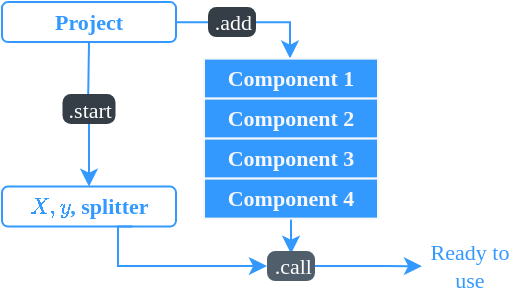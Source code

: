 <mxfile version="20.3.0" type="device"><diagram id="HqjV_JtygVL-LfBDEGFd" name="Page-1"><mxGraphModel dx="-25" dy="491" grid="0" gridSize="10" guides="1" tooltips="1" connect="1" arrows="1" fold="1" page="1" pageScale="1" pageWidth="850" pageHeight="1100" math="1" shadow="0"><root><mxCell id="0"/><mxCell id="1" parent="0"/><mxCell id="ZPYV7PUIlgwN5Ay8kJ_A-8" value="" style="edgeStyle=orthogonalEdgeStyle;rounded=0;orthogonalLoop=1;jettySize=auto;html=1;entryX=0.499;entryY=0.031;entryDx=0;entryDy=0;entryPerimeter=0;strokeColor=#3399FF;" parent="1" source="ZPYV7PUIlgwN5Ay8kJ_A-2" target="ZPYV7PUIlgwN5Ay8kJ_A-3" edge="1"><mxGeometry relative="1" as="geometry"><Array as="points"><mxPoint x="1026" y="168.31"/><mxPoint x="1026" y="186.31"/><mxPoint x="1026" y="186.31"/></Array></mxGeometry></mxCell><mxCell id="ZPYV7PUIlgwN5Ay8kJ_A-2" value="Project" style="rounded=1;whiteSpace=wrap;html=1;align=center;fontStyle=1;fillColor=none;strokeColor=#3399FF;fontFamily=Calibri;fontSize=11;fontColor=#3399FF;" parent="1" vertex="1"><mxGeometry x="882" y="158.06" width="87" height="20" as="geometry"/></mxCell><mxCell id="ZPYV7PUIlgwN5Ay8kJ_A-3" value="Component 1" style="rounded=0;whiteSpace=wrap;html=1;align=center;fontStyle=1;fillColor=#3399FF;strokeColor=#F7F7F7;fontFamily=Calibri;fontSize=11;fontColor=#F7F7F7;" parent="1" vertex="1"><mxGeometry x="983" y="186.31" width="87" height="20" as="geometry"/></mxCell><mxCell id="ZPYV7PUIlgwN5Ay8kJ_A-4" value="Component 2" style="rounded=0;whiteSpace=wrap;html=1;align=center;fontStyle=1;fillColor=#3399FF;strokeColor=#F7F7F7;fontFamily=Calibri;fontSize=11;fontColor=#F7F7F7;" parent="1" vertex="1"><mxGeometry x="983" y="206.31" width="87" height="20" as="geometry"/></mxCell><mxCell id="ZPYV7PUIlgwN5Ay8kJ_A-5" value="Component 3" style="rounded=0;whiteSpace=wrap;html=1;align=center;fontStyle=1;fillColor=#3399FF;strokeColor=#F7F7F7;fontFamily=Calibri;fontSize=11;fontColor=#F7F7F7;" parent="1" vertex="1"><mxGeometry x="983" y="226.31" width="87" height="20" as="geometry"/></mxCell><mxCell id="ZPYV7PUIlgwN5Ay8kJ_A-19" value="" style="edgeStyle=elbowEdgeStyle;rounded=0;orthogonalLoop=1;jettySize=auto;html=1;strokeColor=#3399FF;entryX=0.496;entryY=0.087;entryDx=0;entryDy=0;entryPerimeter=0;" parent="1" source="ZPYV7PUIlgwN5Ay8kJ_A-6" target="ZPYV7PUIlgwN5Ay8kJ_A-15" edge="1"><mxGeometry relative="1" as="geometry"><mxPoint x="1026.56" y="326.31" as="targetPoint"/></mxGeometry></mxCell><mxCell id="ZPYV7PUIlgwN5Ay8kJ_A-6" value="Component 4" style="rounded=0;whiteSpace=wrap;html=1;align=center;fontStyle=1;fillColor=#3399FF;strokeColor=#F7F7F7;fontFamily=Calibri;fontSize=11;fontColor=#F7F7F7;" parent="1" vertex="1"><mxGeometry x="983" y="246.31" width="87" height="20" as="geometry"/></mxCell><mxCell id="ZPYV7PUIlgwN5Ay8kJ_A-9" value=".add" style="text;whiteSpace=wrap;html=1;align=right;verticalAlign=middle;fillColor=#353E47;fontColor=#ffffff;fontFamily=Calibri;fontSize=11;rounded=1;arcSize=28;" parent="1" vertex="1"><mxGeometry x="985" y="160.56" width="24" height="15" as="geometry"/></mxCell><mxCell id="ZPYV7PUIlgwN5Ay8kJ_A-12" value="" style="endArrow=classic;html=1;rounded=0;strokeColor=#3399FF;exitX=0.5;exitY=1;exitDx=0;exitDy=0;edgeStyle=elbowEdgeStyle;entryX=0;entryY=0.5;entryDx=0;entryDy=0;" parent="1" source="ZPYV7PUIlgwN5Ay8kJ_A-2" target="ZPYV7PUIlgwN5Ay8kJ_A-13" edge="1"><mxGeometry width="50" height="50" relative="1" as="geometry"><mxPoint x="902" y="241.31" as="sourcePoint"/><mxPoint x="925" y="250.31" as="targetPoint"/><Array as="points"><mxPoint x="925" y="214.31"/><mxPoint x="932" y="213.31"/><mxPoint x="925" y="206.31"/><mxPoint x="953" y="208.31"/></Array></mxGeometry></mxCell><mxCell id="ZPYV7PUIlgwN5Ay8kJ_A-16" value="" style="edgeStyle=elbowEdgeStyle;rounded=0;orthogonalLoop=1;jettySize=auto;html=1;strokeColor=#3399FF;" parent="1" source="ZPYV7PUIlgwN5Ay8kJ_A-13" target="ZPYV7PUIlgwN5Ay8kJ_A-14" edge="1"><mxGeometry relative="1" as="geometry"/></mxCell><mxCell id="ZPYV7PUIlgwN5Ay8kJ_A-13" value=".start" style="text;whiteSpace=wrap;html=1;align=right;verticalAlign=middle;fillColor=#353E47;fontColor=#ffffff;fontFamily=Calibri;fontSize=11;rounded=1;arcSize=28;" parent="1" vertex="1"><mxGeometry x="912.25" y="204" width="26.5" height="15" as="geometry"/></mxCell><mxCell id="ZPYV7PUIlgwN5Ay8kJ_A-14" value="`X, y`, splitter" style="rounded=1;whiteSpace=wrap;html=1;align=center;fontStyle=1;fillColor=none;strokeColor=#3399FF;fontFamily=Calibri;fontSize=11;fontColor=#3399FF;" parent="1" vertex="1"><mxGeometry x="882" y="250.31" width="87" height="20" as="geometry"/></mxCell><mxCell id="ZPYV7PUIlgwN5Ay8kJ_A-15" value=".call" style="text;whiteSpace=wrap;html=1;align=right;verticalAlign=middle;fillColor=#505E6B;fontColor=#ffffff;fontFamily=Calibri;fontSize=11;rounded=1;arcSize=28;" parent="1" vertex="1"><mxGeometry x="1014.5" y="282.56" width="24" height="15" as="geometry"/></mxCell><mxCell id="ZPYV7PUIlgwN5Ay8kJ_A-17" value="" style="edgeStyle=elbowEdgeStyle;rounded=0;orthogonalLoop=1;jettySize=auto;html=1;strokeColor=#3399FF;exitX=0.75;exitY=1;exitDx=0;exitDy=0;entryX=0;entryY=0.5;entryDx=0;entryDy=0;" parent="1" source="ZPYV7PUIlgwN5Ay8kJ_A-14" target="ZPYV7PUIlgwN5Ay8kJ_A-15" edge="1"><mxGeometry relative="1" as="geometry"><mxPoint x="965.846" y="237.81" as="sourcePoint"/><mxPoint x="965.846" y="260.31" as="targetPoint"/><Array as="points"><mxPoint x="940" y="279.31"/></Array></mxGeometry></mxCell><mxCell id="ZPYV7PUIlgwN5Ay8kJ_A-20" value="" style="edgeStyle=elbowEdgeStyle;rounded=0;orthogonalLoop=1;jettySize=auto;html=1;strokeColor=#3399FF;exitX=1;exitY=0.5;exitDx=0;exitDy=0;entryX=0;entryY=0.5;entryDx=0;entryDy=0;" parent="1" source="ZPYV7PUIlgwN5Ay8kJ_A-15" target="ZPYV7PUIlgwN5Ay8kJ_A-21" edge="1"><mxGeometry relative="1" as="geometry"><mxPoint x="957.25" y="280.31" as="sourcePoint"/><mxPoint x="1092" y="290.31" as="targetPoint"/><Array as="points"><mxPoint x="1074" y="293.31"/></Array></mxGeometry></mxCell><mxCell id="ZPYV7PUIlgwN5Ay8kJ_A-21" value="Ready to use" style="text;whiteSpace=wrap;html=1;align=center;verticalAlign=middle;fillColor=none;fontColor=#3399FF;fontFamily=Calibri;fontSize=11;rounded=1;arcSize=28;strokeColor=none;fontStyle=0;" parent="1" vertex="1"><mxGeometry x="1092" y="276.19" width="48" height="27.75" as="geometry"/></mxCell></root></mxGraphModel></diagram></mxfile>